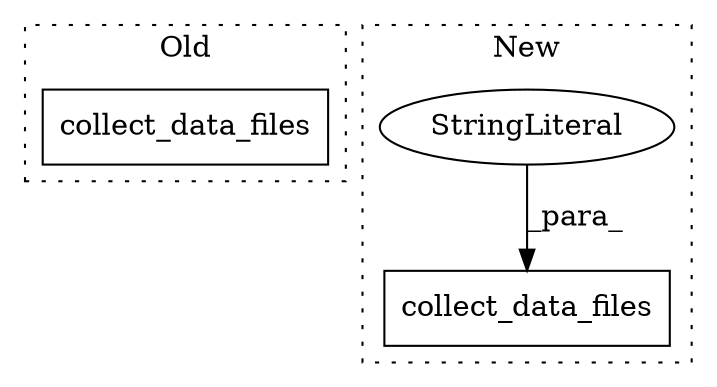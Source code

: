digraph G {
subgraph cluster0 {
1 [label="collect_data_files" a="32" s="201,231" l="19,1" shape="box"];
label = "Old";
style="dotted";
}
subgraph cluster1 {
2 [label="collect_data_files" a="32" s="158,213" l="19,1" shape="box"];
3 [label="StringLiteral" a="45" s="177" l="11" shape="ellipse"];
label = "New";
style="dotted";
}
3 -> 2 [label="_para_"];
}